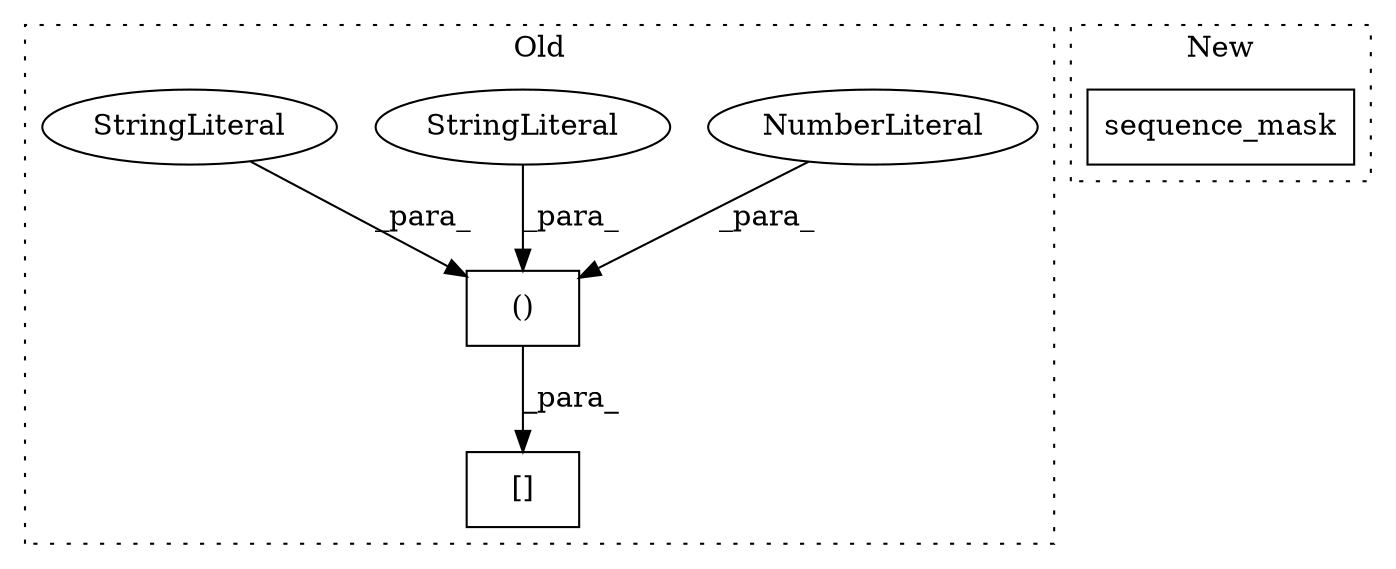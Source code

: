 digraph G {
subgraph cluster0 {
1 [label="()" a="106" s="2378" l="59" shape="box"];
3 [label="[]" a="2" s="2369,2437" l="9,2" shape="box"];
4 [label="NumberLiteral" a="34" s="2378" l="1" shape="ellipse"];
5 [label="StringLiteral" a="45" s="2421" l="16" shape="ellipse"];
6 [label="StringLiteral" a="45" s="2392" l="16" shape="ellipse"];
label = "Old";
style="dotted";
}
subgraph cluster1 {
2 [label="sequence_mask" a="32" s="2339,2360" l="14,1" shape="box"];
label = "New";
style="dotted";
}
1 -> 3 [label="_para_"];
4 -> 1 [label="_para_"];
5 -> 1 [label="_para_"];
6 -> 1 [label="_para_"];
}